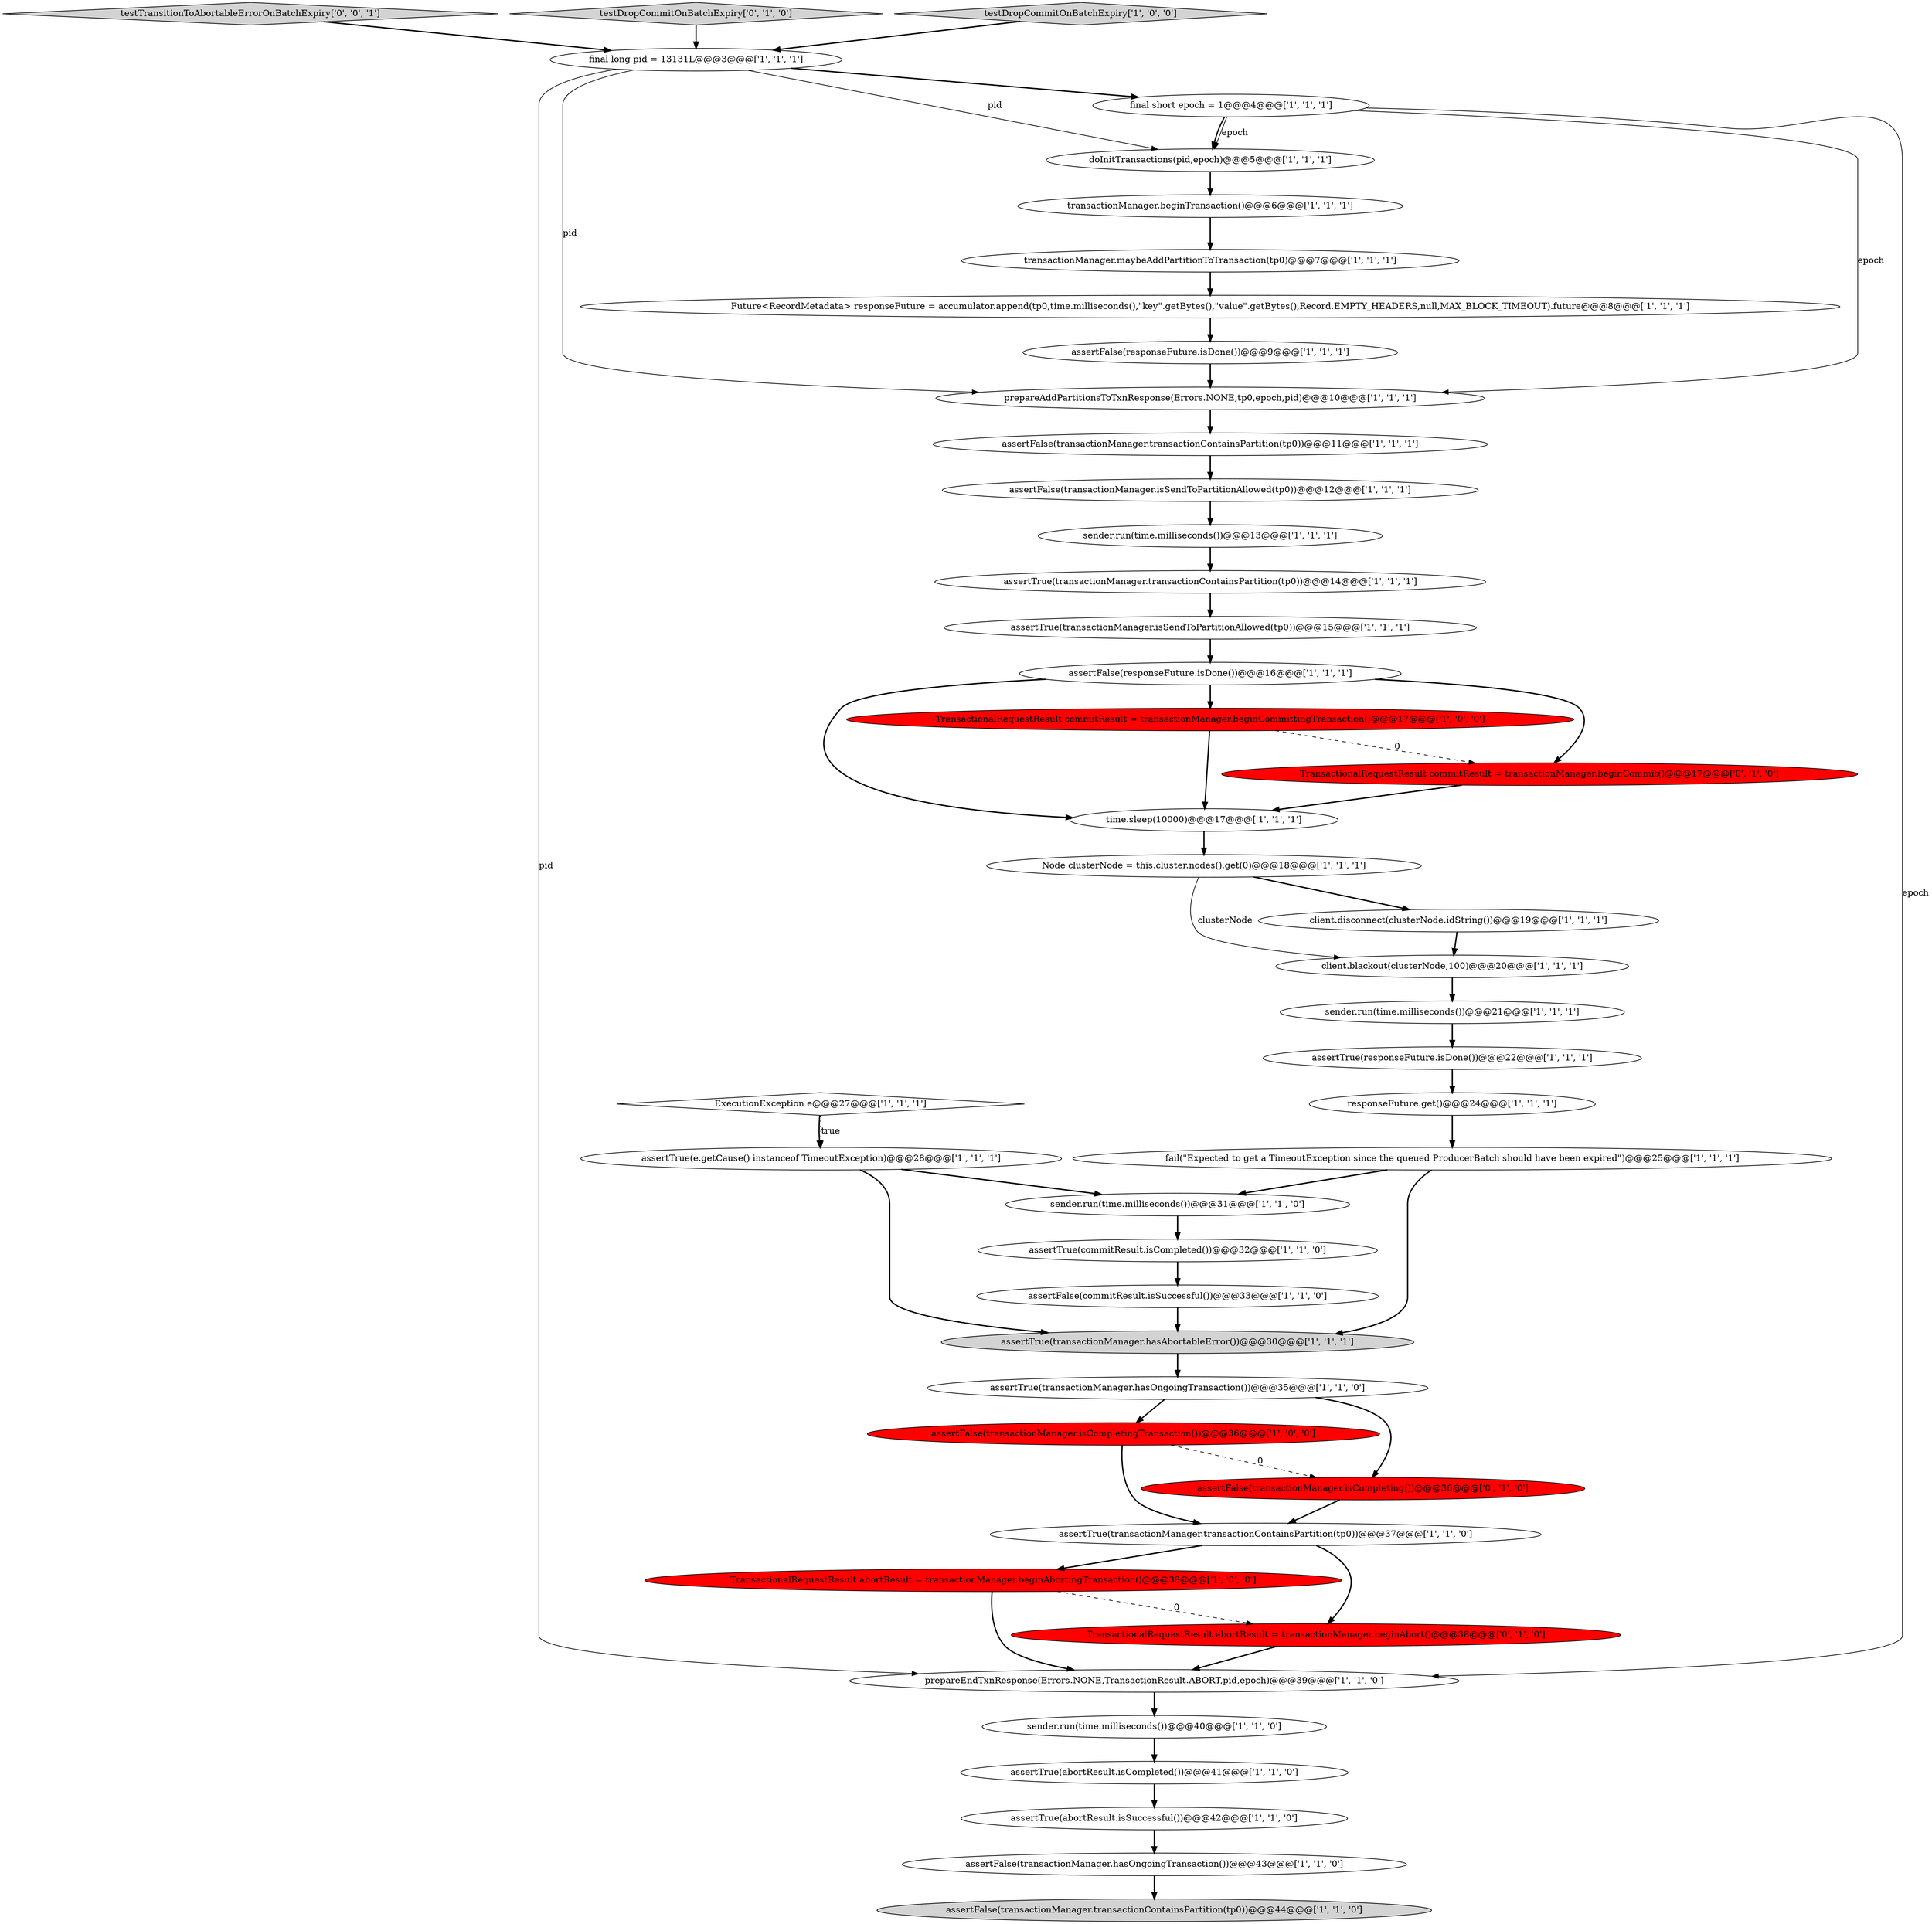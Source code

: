 digraph {
35 [style = filled, label = "final long pid = 13131L@@@3@@@['1', '1', '1']", fillcolor = white, shape = ellipse image = "AAA0AAABBB1BBB"];
21 [style = filled, label = "sender.run(time.milliseconds())@@@21@@@['1', '1', '1']", fillcolor = white, shape = ellipse image = "AAA0AAABBB1BBB"];
44 [style = filled, label = "testTransitionToAbortableErrorOnBatchExpiry['0', '0', '1']", fillcolor = lightgray, shape = diamond image = "AAA0AAABBB3BBB"];
26 [style = filled, label = "assertFalse(transactionManager.transactionContainsPartition(tp0))@@@11@@@['1', '1', '1']", fillcolor = white, shape = ellipse image = "AAA0AAABBB1BBB"];
11 [style = filled, label = "prepareEndTxnResponse(Errors.NONE,TransactionResult.ABORT,pid,epoch)@@@39@@@['1', '1', '0']", fillcolor = white, shape = ellipse image = "AAA0AAABBB1BBB"];
19 [style = filled, label = "assertTrue(abortResult.isSuccessful())@@@42@@@['1', '1', '0']", fillcolor = white, shape = ellipse image = "AAA0AAABBB1BBB"];
8 [style = filled, label = "assertTrue(abortResult.isCompleted())@@@41@@@['1', '1', '0']", fillcolor = white, shape = ellipse image = "AAA0AAABBB1BBB"];
31 [style = filled, label = "assertTrue(responseFuture.isDone())@@@22@@@['1', '1', '1']", fillcolor = white, shape = ellipse image = "AAA0AAABBB1BBB"];
43 [style = filled, label = "TransactionalRequestResult commitResult = transactionManager.beginCommit()@@@17@@@['0', '1', '0']", fillcolor = red, shape = ellipse image = "AAA1AAABBB2BBB"];
32 [style = filled, label = "fail(\"Expected to get a TimeoutException since the queued ProducerBatch should have been expired\")@@@25@@@['1', '1', '1']", fillcolor = white, shape = ellipse image = "AAA0AAABBB1BBB"];
40 [style = filled, label = "TransactionalRequestResult abortResult = transactionManager.beginAbort()@@@38@@@['0', '1', '0']", fillcolor = red, shape = ellipse image = "AAA1AAABBB2BBB"];
24 [style = filled, label = "final short epoch = 1@@@4@@@['1', '1', '1']", fillcolor = white, shape = ellipse image = "AAA0AAABBB1BBB"];
28 [style = filled, label = "TransactionalRequestResult commitResult = transactionManager.beginCommittingTransaction()@@@17@@@['1', '0', '0']", fillcolor = red, shape = ellipse image = "AAA1AAABBB1BBB"];
2 [style = filled, label = "assertTrue(e.getCause() instanceof TimeoutException)@@@28@@@['1', '1', '1']", fillcolor = white, shape = ellipse image = "AAA0AAABBB1BBB"];
13 [style = filled, label = "sender.run(time.milliseconds())@@@31@@@['1', '1', '0']", fillcolor = white, shape = ellipse image = "AAA0AAABBB1BBB"];
36 [style = filled, label = "assertFalse(transactionManager.transactionContainsPartition(tp0))@@@44@@@['1', '1', '0']", fillcolor = lightgray, shape = ellipse image = "AAA0AAABBB1BBB"];
42 [style = filled, label = "testDropCommitOnBatchExpiry['0', '1', '0']", fillcolor = lightgray, shape = diamond image = "AAA0AAABBB2BBB"];
41 [style = filled, label = "assertFalse(transactionManager.isCompleting())@@@36@@@['0', '1', '0']", fillcolor = red, shape = ellipse image = "AAA1AAABBB2BBB"];
10 [style = filled, label = "assertFalse(responseFuture.isDone())@@@16@@@['1', '1', '1']", fillcolor = white, shape = ellipse image = "AAA0AAABBB1BBB"];
3 [style = filled, label = "assertTrue(transactionManager.transactionContainsPartition(tp0))@@@14@@@['1', '1', '1']", fillcolor = white, shape = ellipse image = "AAA0AAABBB1BBB"];
22 [style = filled, label = "sender.run(time.milliseconds())@@@13@@@['1', '1', '1']", fillcolor = white, shape = ellipse image = "AAA0AAABBB1BBB"];
14 [style = filled, label = "Future<RecordMetadata> responseFuture = accumulator.append(tp0,time.milliseconds(),\"key\".getBytes(),\"value\".getBytes(),Record.EMPTY_HEADERS,null,MAX_BLOCK_TIMEOUT).future@@@8@@@['1', '1', '1']", fillcolor = white, shape = ellipse image = "AAA0AAABBB1BBB"];
16 [style = filled, label = "TransactionalRequestResult abortResult = transactionManager.beginAbortingTransaction()@@@38@@@['1', '0', '0']", fillcolor = red, shape = ellipse image = "AAA1AAABBB1BBB"];
4 [style = filled, label = "transactionManager.maybeAddPartitionToTransaction(tp0)@@@7@@@['1', '1', '1']", fillcolor = white, shape = ellipse image = "AAA0AAABBB1BBB"];
20 [style = filled, label = "doInitTransactions(pid,epoch)@@@5@@@['1', '1', '1']", fillcolor = white, shape = ellipse image = "AAA0AAABBB1BBB"];
7 [style = filled, label = "assertFalse(transactionManager.isSendToPartitionAllowed(tp0))@@@12@@@['1', '1', '1']", fillcolor = white, shape = ellipse image = "AAA0AAABBB1BBB"];
12 [style = filled, label = "assertTrue(transactionManager.transactionContainsPartition(tp0))@@@37@@@['1', '1', '0']", fillcolor = white, shape = ellipse image = "AAA0AAABBB1BBB"];
30 [style = filled, label = "transactionManager.beginTransaction()@@@6@@@['1', '1', '1']", fillcolor = white, shape = ellipse image = "AAA0AAABBB1BBB"];
15 [style = filled, label = "assertTrue(transactionManager.isSendToPartitionAllowed(tp0))@@@15@@@['1', '1', '1']", fillcolor = white, shape = ellipse image = "AAA0AAABBB1BBB"];
17 [style = filled, label = "time.sleep(10000)@@@17@@@['1', '1', '1']", fillcolor = white, shape = ellipse image = "AAA0AAABBB1BBB"];
39 [style = filled, label = "assertFalse(transactionManager.hasOngoingTransaction())@@@43@@@['1', '1', '0']", fillcolor = white, shape = ellipse image = "AAA0AAABBB1BBB"];
6 [style = filled, label = "assertTrue(commitResult.isCompleted())@@@32@@@['1', '1', '0']", fillcolor = white, shape = ellipse image = "AAA0AAABBB1BBB"];
37 [style = filled, label = "Node clusterNode = this.cluster.nodes().get(0)@@@18@@@['1', '1', '1']", fillcolor = white, shape = ellipse image = "AAA0AAABBB1BBB"];
25 [style = filled, label = "assertFalse(transactionManager.isCompletingTransaction())@@@36@@@['1', '0', '0']", fillcolor = red, shape = ellipse image = "AAA1AAABBB1BBB"];
38 [style = filled, label = "client.blackout(clusterNode,100)@@@20@@@['1', '1', '1']", fillcolor = white, shape = ellipse image = "AAA0AAABBB1BBB"];
18 [style = filled, label = "assertTrue(transactionManager.hasAbortableError())@@@30@@@['1', '1', '1']", fillcolor = lightgray, shape = ellipse image = "AAA0AAABBB1BBB"];
0 [style = filled, label = "testDropCommitOnBatchExpiry['1', '0', '0']", fillcolor = lightgray, shape = diamond image = "AAA0AAABBB1BBB"];
29 [style = filled, label = "ExecutionException e@@@27@@@['1', '1', '1']", fillcolor = white, shape = diamond image = "AAA0AAABBB1BBB"];
23 [style = filled, label = "assertTrue(transactionManager.hasOngoingTransaction())@@@35@@@['1', '1', '0']", fillcolor = white, shape = ellipse image = "AAA0AAABBB1BBB"];
34 [style = filled, label = "assertFalse(responseFuture.isDone())@@@9@@@['1', '1', '1']", fillcolor = white, shape = ellipse image = "AAA0AAABBB1BBB"];
5 [style = filled, label = "prepareAddPartitionsToTxnResponse(Errors.NONE,tp0,epoch,pid)@@@10@@@['1', '1', '1']", fillcolor = white, shape = ellipse image = "AAA0AAABBB1BBB"];
1 [style = filled, label = "assertFalse(commitResult.isSuccessful())@@@33@@@['1', '1', '0']", fillcolor = white, shape = ellipse image = "AAA0AAABBB1BBB"];
33 [style = filled, label = "sender.run(time.milliseconds())@@@40@@@['1', '1', '0']", fillcolor = white, shape = ellipse image = "AAA0AAABBB1BBB"];
27 [style = filled, label = "responseFuture.get()@@@24@@@['1', '1', '1']", fillcolor = white, shape = ellipse image = "AAA0AAABBB1BBB"];
9 [style = filled, label = "client.disconnect(clusterNode.idString())@@@19@@@['1', '1', '1']", fillcolor = white, shape = ellipse image = "AAA0AAABBB1BBB"];
35->11 [style = solid, label="pid"];
23->25 [style = bold, label=""];
4->14 [style = bold, label=""];
15->10 [style = bold, label=""];
27->32 [style = bold, label=""];
10->28 [style = bold, label=""];
16->11 [style = bold, label=""];
26->7 [style = bold, label=""];
18->23 [style = bold, label=""];
10->43 [style = bold, label=""];
29->2 [style = dotted, label="true"];
34->5 [style = bold, label=""];
8->19 [style = bold, label=""];
44->35 [style = bold, label=""];
35->5 [style = solid, label="pid"];
19->39 [style = bold, label=""];
5->26 [style = bold, label=""];
37->38 [style = solid, label="clusterNode"];
2->18 [style = bold, label=""];
14->34 [style = bold, label=""];
1->18 [style = bold, label=""];
10->17 [style = bold, label=""];
3->15 [style = bold, label=""];
12->16 [style = bold, label=""];
23->41 [style = bold, label=""];
17->37 [style = bold, label=""];
25->41 [style = dashed, label="0"];
24->11 [style = solid, label="epoch"];
35->24 [style = bold, label=""];
37->9 [style = bold, label=""];
2->13 [style = bold, label=""];
42->35 [style = bold, label=""];
24->20 [style = bold, label=""];
22->3 [style = bold, label=""];
6->1 [style = bold, label=""];
7->22 [style = bold, label=""];
43->17 [style = bold, label=""];
12->40 [style = bold, label=""];
24->20 [style = solid, label="epoch"];
29->2 [style = bold, label=""];
40->11 [style = bold, label=""];
21->31 [style = bold, label=""];
24->5 [style = solid, label="epoch"];
35->20 [style = solid, label="pid"];
31->27 [style = bold, label=""];
25->12 [style = bold, label=""];
28->43 [style = dashed, label="0"];
30->4 [style = bold, label=""];
11->33 [style = bold, label=""];
0->35 [style = bold, label=""];
28->17 [style = bold, label=""];
38->21 [style = bold, label=""];
41->12 [style = bold, label=""];
32->18 [style = bold, label=""];
13->6 [style = bold, label=""];
32->13 [style = bold, label=""];
20->30 [style = bold, label=""];
9->38 [style = bold, label=""];
33->8 [style = bold, label=""];
39->36 [style = bold, label=""];
16->40 [style = dashed, label="0"];
}
